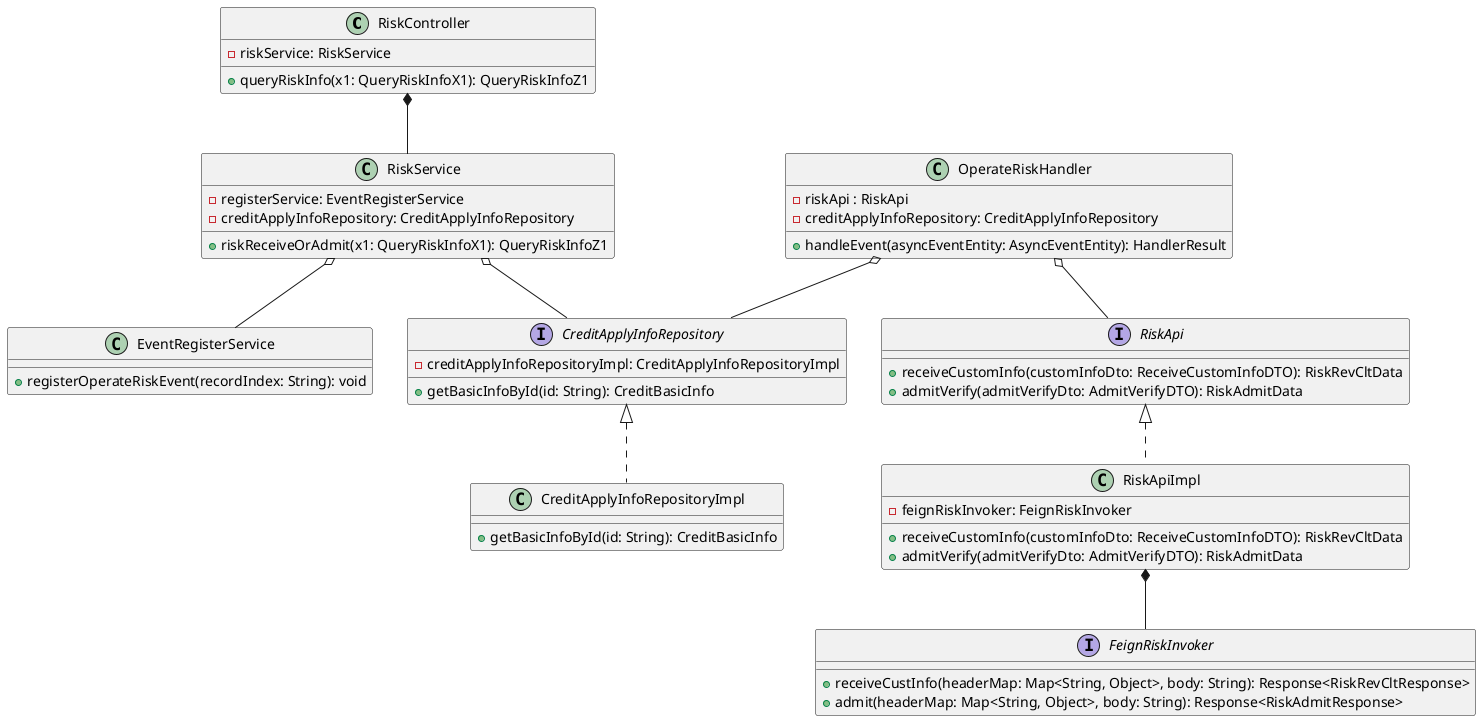 @startuml
'https://plantuml.com/class-diagram

class RiskController {
- riskService: RiskService
+ queryRiskInfo(x1: QueryRiskInfoX1): QueryRiskInfoZ1
}

class RiskService {
- registerService: EventRegisterService
- creditApplyInfoRepository: CreditApplyInfoRepository
+ riskReceiveOrAdmit(x1: QueryRiskInfoX1): QueryRiskInfoZ1

}

class EventRegisterService {
+ registerOperateRiskEvent(recordIndex: String): void
}

class OperateRiskHandler {
- riskApi : RiskApi
- creditApplyInfoRepository: CreditApplyInfoRepository
+ handleEvent(asyncEventEntity: AsyncEventEntity): HandlerResult
}

interface CreditApplyInfoRepository {
- creditApplyInfoRepositoryImpl: CreditApplyInfoRepositoryImpl
+ getBasicInfoById(id: String): CreditBasicInfo
}

class CreditApplyInfoRepositoryImpl {
+ getBasicInfoById(id: String): CreditBasicInfo

}


interface RiskApi {
+ receiveCustomInfo(customInfoDto: ReceiveCustomInfoDTO): RiskRevCltData
+ admitVerify(admitVerifyDto: AdmitVerifyDTO): RiskAdmitData
}

class RiskApiImpl {
- feignRiskInvoker: FeignRiskInvoker
+ receiveCustomInfo(customInfoDto: ReceiveCustomInfoDTO): RiskRevCltData
+ admitVerify(admitVerifyDto: AdmitVerifyDTO): RiskAdmitData

}

interface FeignRiskInvoker {
+ receiveCustInfo(headerMap: Map<String, Object>, body: String): Response<RiskRevCltResponse>
+ admit(headerMap: Map<String, Object>, body: String): Response<RiskAdmitResponse>
}

RiskController *-- RiskService
RiskService o-- EventRegisterService
RiskService o-- CreditApplyInfoRepository
'EventRegisterService .. OperateRiskHandler
OperateRiskHandler o-- CreditApplyInfoRepository
CreditApplyInfoRepository <|.. CreditApplyInfoRepositoryImpl
OperateRiskHandler o-- RiskApi
RiskApi <|.. RiskApiImpl
RiskApiImpl *-- FeignRiskInvoker

@enduml